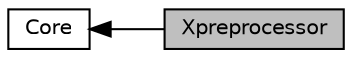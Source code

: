 digraph "Xpreprocessor"
{
  edge [fontname="Helvetica",fontsize="10",labelfontname="Helvetica",labelfontsize="10"];
  node [fontname="Helvetica",fontsize="10",shape=record];
  rankdir=LR;
  Node0 [label="Xpreprocessor",height=0.2,width=0.4,color="black", fillcolor="grey75", style="filled", fontcolor="black"];
  Node1 [label="Core",height=0.2,width=0.4,color="black", fillcolor="white", style="filled",URL="$group__core.html"];
  Node1->Node0 [shape=plaintext, dir="back", style="solid"];
}
